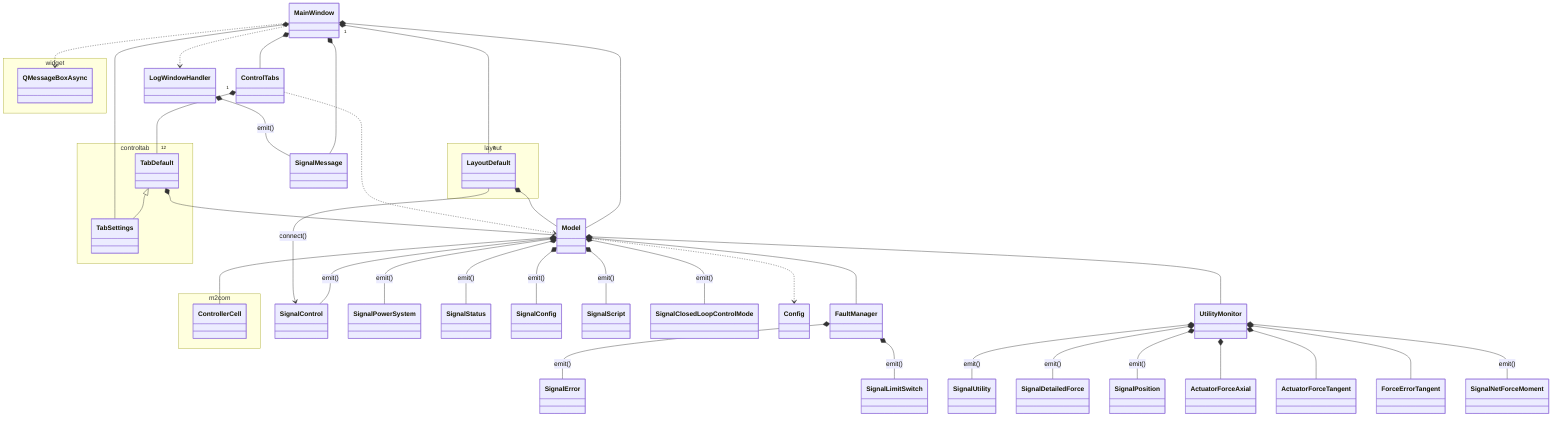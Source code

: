 classDiagram
namespace layout {
  class LayoutDefault
}

namespace controltab {
  class TabDefault
  class TabSettings
}

TabDefault <|-- TabSettings

namespace m2com {
  class ControllerCell
}

namespace widget {
  class QMessageBoxAsync
}

MainWindow *-- Model
MainWindow *-- ControlTabs
MainWindow *-- TabSettings
MainWindow "1" *-- "3" LayoutDefault
MainWindow *-- SignalMessage
MainWindow ..> LogWindowHandler
MainWindow ..> QMessageBoxAsync

Model *-- FaultManager
Model *-- UtilityMonitor
Model *-- SignalControl : emit()
Model *-- SignalPowerSystem : emit()
Model *-- SignalStatus : emit()
Model *-- SignalConfig : emit()
Model *-- SignalScript : emit()
Model *-- SignalClosedLoopControlMode : emit()
Model ..> Config
Model *-- ControllerCell

FaultManager *-- SignalError : emit()
FaultManager *-- SignalLimitSwitch : emit()

UtilityMonitor *-- SignalUtility : emit()
UtilityMonitor *-- SignalDetailedForce : emit()
UtilityMonitor *-- SignalPosition : emit()

UtilityMonitor *-- ActuatorForceAxial
UtilityMonitor *-- ActuatorForceTangent
UtilityMonitor *-- ForceErrorTangent

UtilityMonitor *-- SignalNetForceMoment : emit()

LayoutDefault *-- Model
LayoutDefault --> SignalControl : connect()

LogWindowHandler *-- SignalMessage : emit()

ControlTabs ..> Model
ControlTabs "1" *-- "12" TabDefault

TabDefault *-- Model